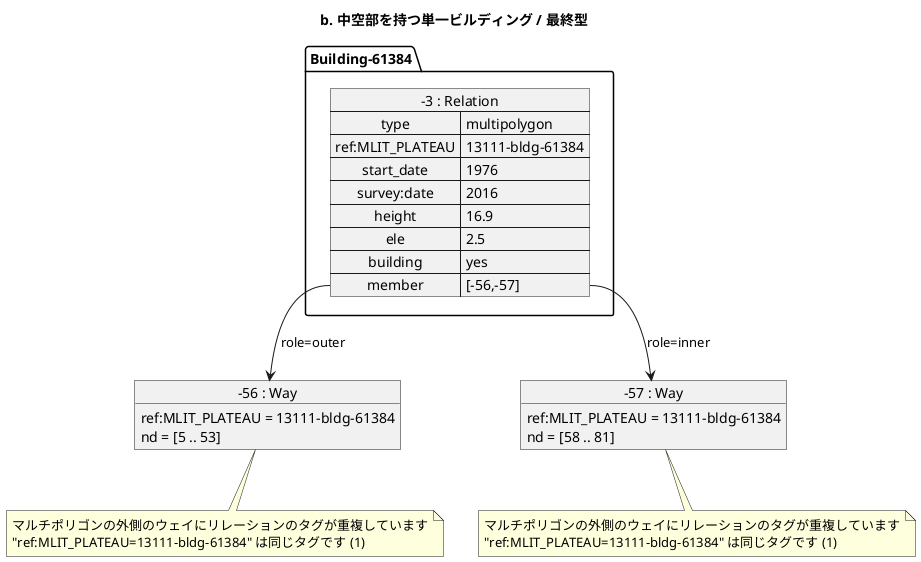 ﻿@startuml
title b. 中空部を持つ単一ビルディング / 最終型

object "-56 : Way" as Way_56 {
  ref:MLIT_PLATEAU = 13111-bldg-61384
  nd = [5 .. 53]
}
note bottom
マルチポリゴンの外側のウェイにリレーションのタグが重複しています
"ref:MLIT_PLATEAU=13111-bldg-61384" は同じタグです (1)
end note

object "-57 : Way" as Way_57 {
  ref:MLIT_PLATEAU = 13111-bldg-61384
  nd = [58 .. 81]
}
note bottom
マルチポリゴンの外側のウェイにリレーションのタグが重複しています
"ref:MLIT_PLATEAU=13111-bldg-61384" は同じタグです (1)
end note

package Building-61384 {
  map "-3 : Relation" as Relation_3 {
    type => multipolygon
    ref:MLIT_PLATEAU => 13111-bldg-61384
    start_date => 1976
    survey:date => 2016
    height => 16.9
    ele => 2.5
    building => yes
    member => [-56,-57]
  }
  Relation_3::member --> Way_56	: role=outer
  Relation_3::member --> Way_57	: role=inner
}


@enduml
